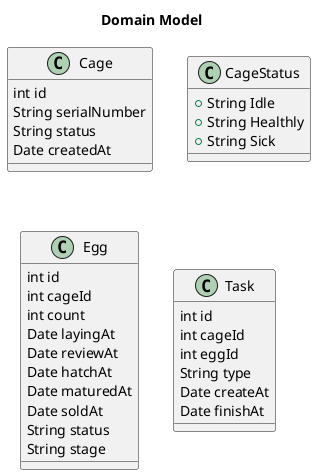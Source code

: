 @startuml Domain Model

title Domain Model

class Cage {
    int id
    String serialNumber
    String status
    Date createdAt
}

class CageStatus {
    +String Idle
    +String Healthly
    +String Sick
}

class Egg {
    int id
    int cageId
    int count
    Date layingAt
    Date reviewAt
    Date hatchAt
    Date maturedAt
    Date soldAt
    String status
    String stage
}

class Task {
    int id
    int cageId
    int eggId
    String type
    Date createAt
    Date finishAt
}

@enduml